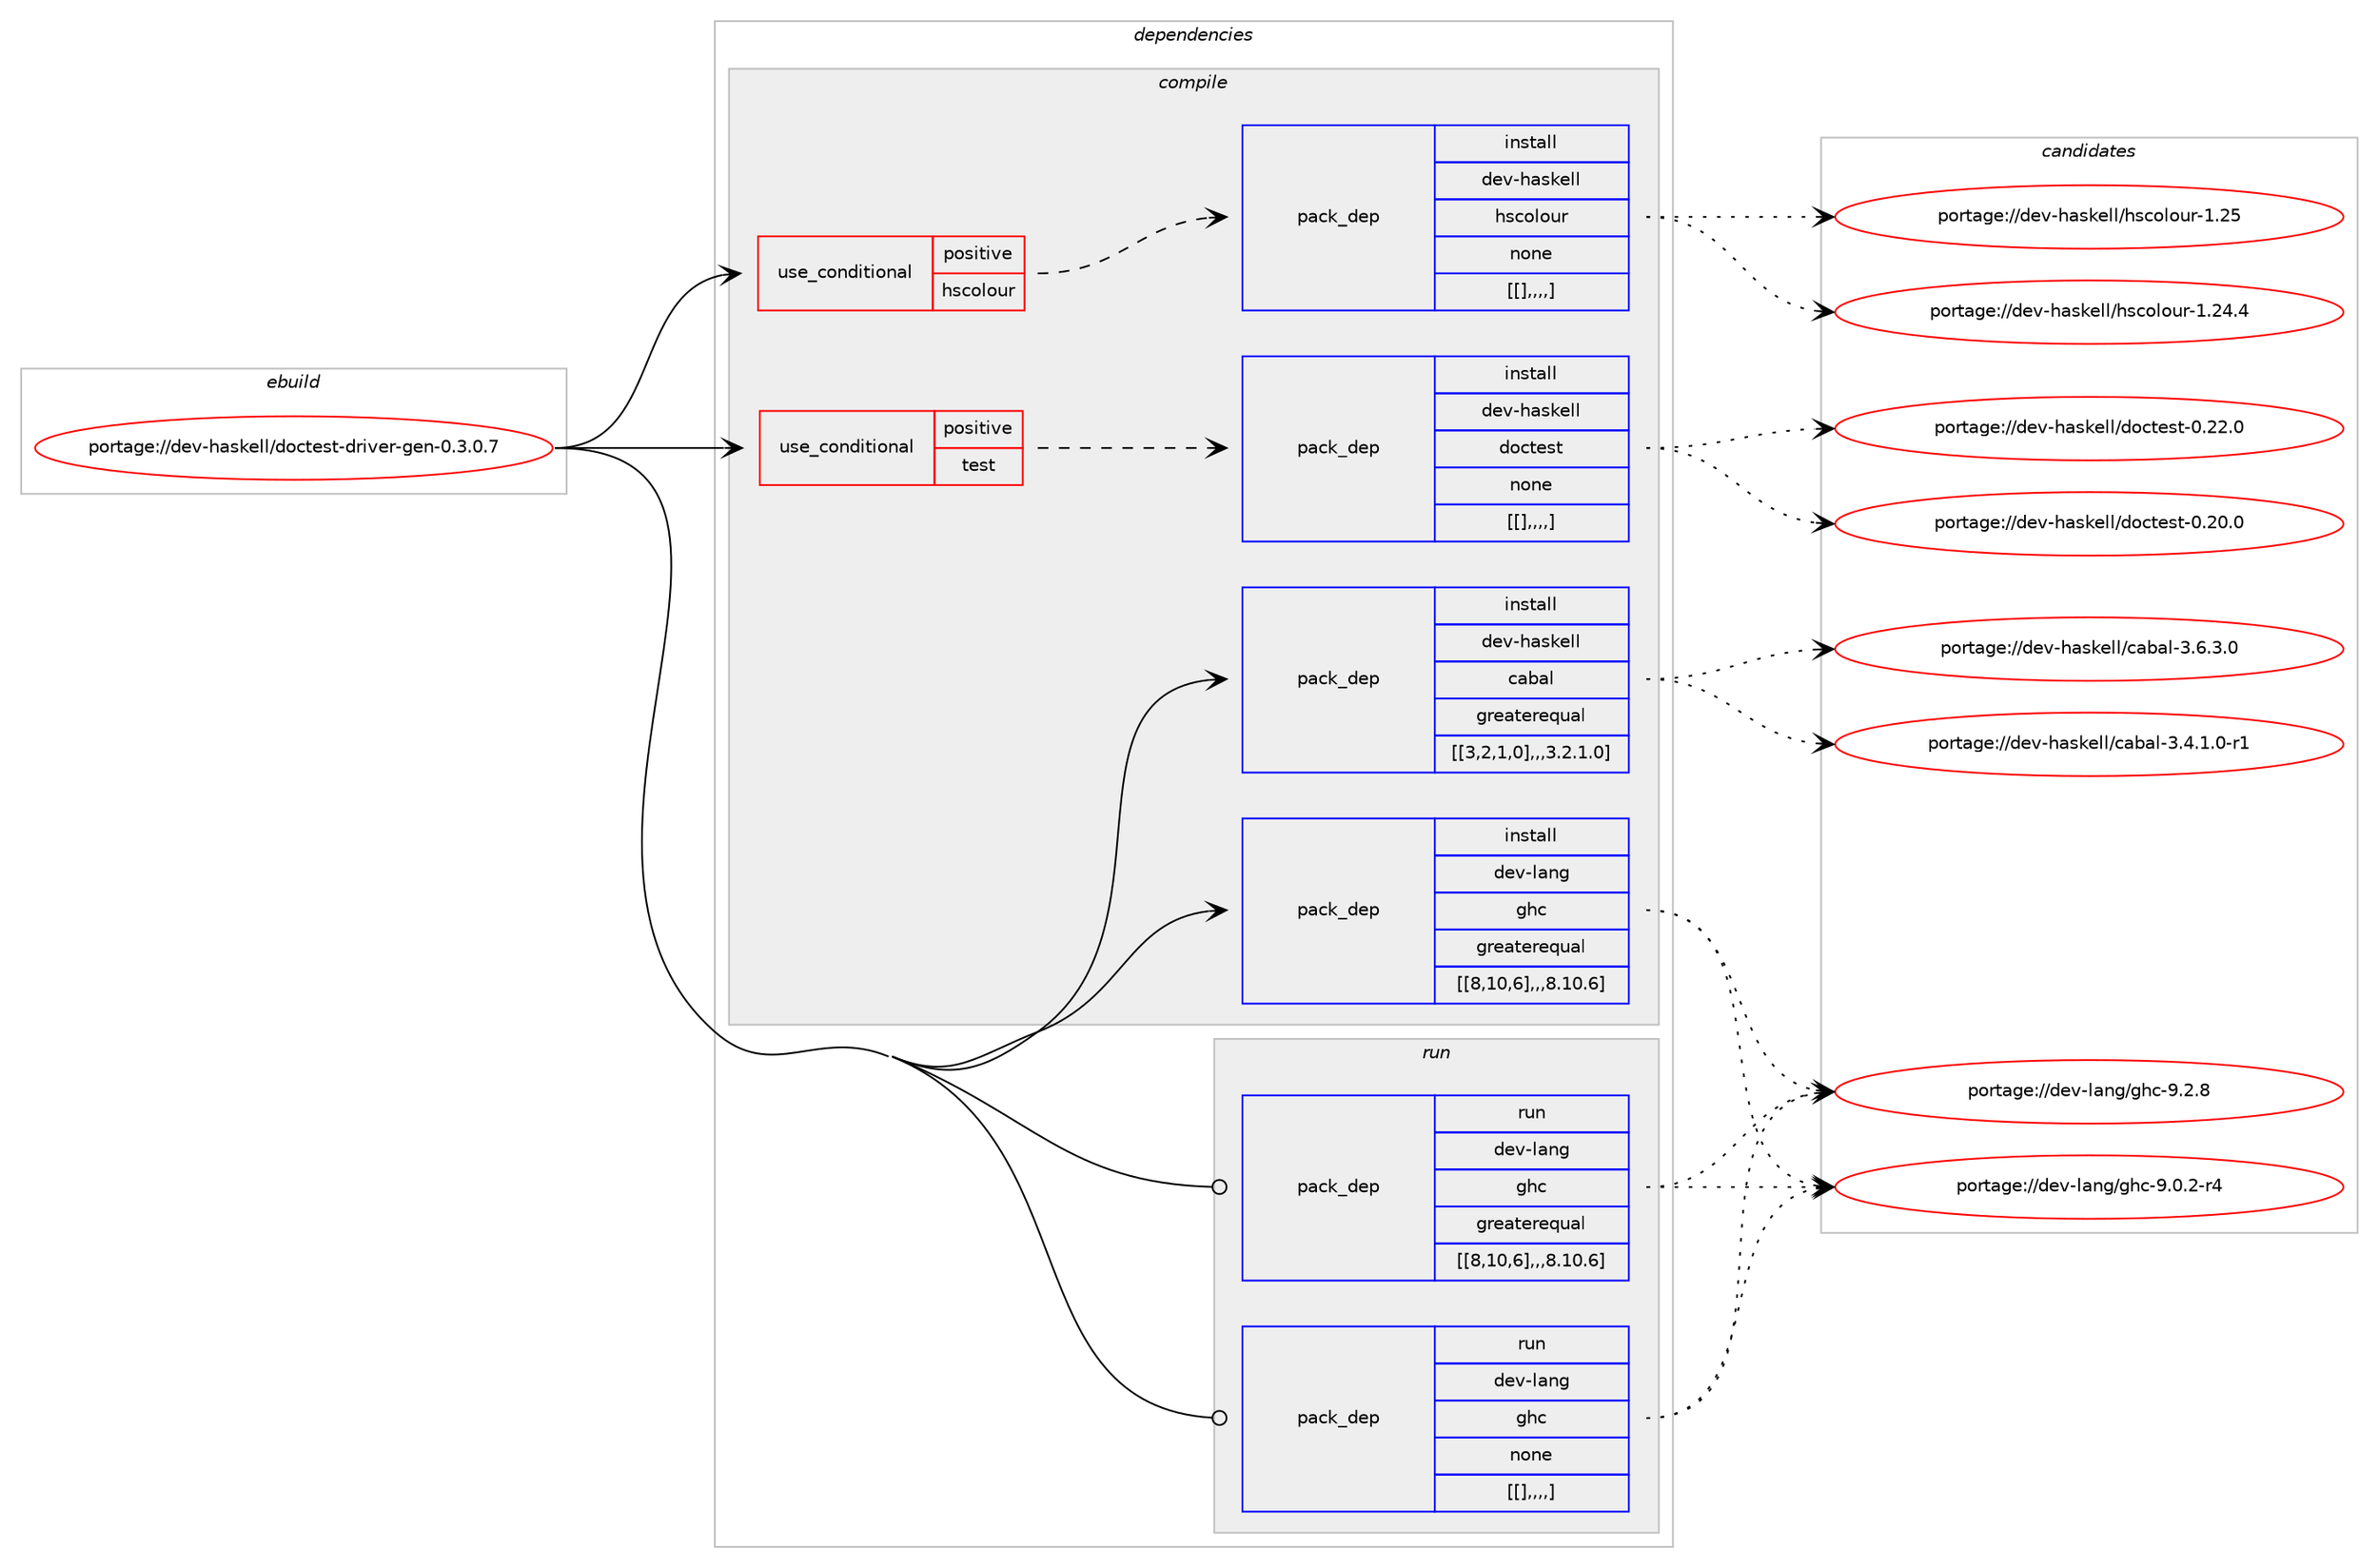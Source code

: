 digraph prolog {

# *************
# Graph options
# *************

newrank=true;
concentrate=true;
compound=true;
graph [rankdir=LR,fontname=Helvetica,fontsize=10,ranksep=1.5];#, ranksep=2.5, nodesep=0.2];
edge  [arrowhead=vee];
node  [fontname=Helvetica,fontsize=10];

# **********
# The ebuild
# **********

subgraph cluster_leftcol {
color=gray;
label=<<i>ebuild</i>>;
id [label="portage://dev-haskell/doctest-driver-gen-0.3.0.7", color=red, width=4, href="../dev-haskell/doctest-driver-gen-0.3.0.7.svg"];
}

# ****************
# The dependencies
# ****************

subgraph cluster_midcol {
color=gray;
label=<<i>dependencies</i>>;
subgraph cluster_compile {
fillcolor="#eeeeee";
style=filled;
label=<<i>compile</i>>;
subgraph cond20795 {
dependency80487 [label=<<TABLE BORDER="0" CELLBORDER="1" CELLSPACING="0" CELLPADDING="4"><TR><TD ROWSPAN="3" CELLPADDING="10">use_conditional</TD></TR><TR><TD>positive</TD></TR><TR><TD>hscolour</TD></TR></TABLE>>, shape=none, color=red];
subgraph pack58718 {
dependency80488 [label=<<TABLE BORDER="0" CELLBORDER="1" CELLSPACING="0" CELLPADDING="4" WIDTH="220"><TR><TD ROWSPAN="6" CELLPADDING="30">pack_dep</TD></TR><TR><TD WIDTH="110">install</TD></TR><TR><TD>dev-haskell</TD></TR><TR><TD>hscolour</TD></TR><TR><TD>none</TD></TR><TR><TD>[[],,,,]</TD></TR></TABLE>>, shape=none, color=blue];
}
dependency80487:e -> dependency80488:w [weight=20,style="dashed",arrowhead="vee"];
}
id:e -> dependency80487:w [weight=20,style="solid",arrowhead="vee"];
subgraph cond20796 {
dependency80489 [label=<<TABLE BORDER="0" CELLBORDER="1" CELLSPACING="0" CELLPADDING="4"><TR><TD ROWSPAN="3" CELLPADDING="10">use_conditional</TD></TR><TR><TD>positive</TD></TR><TR><TD>test</TD></TR></TABLE>>, shape=none, color=red];
subgraph pack58719 {
dependency80490 [label=<<TABLE BORDER="0" CELLBORDER="1" CELLSPACING="0" CELLPADDING="4" WIDTH="220"><TR><TD ROWSPAN="6" CELLPADDING="30">pack_dep</TD></TR><TR><TD WIDTH="110">install</TD></TR><TR><TD>dev-haskell</TD></TR><TR><TD>doctest</TD></TR><TR><TD>none</TD></TR><TR><TD>[[],,,,]</TD></TR></TABLE>>, shape=none, color=blue];
}
dependency80489:e -> dependency80490:w [weight=20,style="dashed",arrowhead="vee"];
}
id:e -> dependency80489:w [weight=20,style="solid",arrowhead="vee"];
subgraph pack58720 {
dependency80491 [label=<<TABLE BORDER="0" CELLBORDER="1" CELLSPACING="0" CELLPADDING="4" WIDTH="220"><TR><TD ROWSPAN="6" CELLPADDING="30">pack_dep</TD></TR><TR><TD WIDTH="110">install</TD></TR><TR><TD>dev-haskell</TD></TR><TR><TD>cabal</TD></TR><TR><TD>greaterequal</TD></TR><TR><TD>[[3,2,1,0],,,3.2.1.0]</TD></TR></TABLE>>, shape=none, color=blue];
}
id:e -> dependency80491:w [weight=20,style="solid",arrowhead="vee"];
subgraph pack58721 {
dependency80492 [label=<<TABLE BORDER="0" CELLBORDER="1" CELLSPACING="0" CELLPADDING="4" WIDTH="220"><TR><TD ROWSPAN="6" CELLPADDING="30">pack_dep</TD></TR><TR><TD WIDTH="110">install</TD></TR><TR><TD>dev-lang</TD></TR><TR><TD>ghc</TD></TR><TR><TD>greaterequal</TD></TR><TR><TD>[[8,10,6],,,8.10.6]</TD></TR></TABLE>>, shape=none, color=blue];
}
id:e -> dependency80492:w [weight=20,style="solid",arrowhead="vee"];
}
subgraph cluster_compileandrun {
fillcolor="#eeeeee";
style=filled;
label=<<i>compile and run</i>>;
}
subgraph cluster_run {
fillcolor="#eeeeee";
style=filled;
label=<<i>run</i>>;
subgraph pack58722 {
dependency80493 [label=<<TABLE BORDER="0" CELLBORDER="1" CELLSPACING="0" CELLPADDING="4" WIDTH="220"><TR><TD ROWSPAN="6" CELLPADDING="30">pack_dep</TD></TR><TR><TD WIDTH="110">run</TD></TR><TR><TD>dev-lang</TD></TR><TR><TD>ghc</TD></TR><TR><TD>greaterequal</TD></TR><TR><TD>[[8,10,6],,,8.10.6]</TD></TR></TABLE>>, shape=none, color=blue];
}
id:e -> dependency80493:w [weight=20,style="solid",arrowhead="odot"];
subgraph pack58723 {
dependency80494 [label=<<TABLE BORDER="0" CELLBORDER="1" CELLSPACING="0" CELLPADDING="4" WIDTH="220"><TR><TD ROWSPAN="6" CELLPADDING="30">pack_dep</TD></TR><TR><TD WIDTH="110">run</TD></TR><TR><TD>dev-lang</TD></TR><TR><TD>ghc</TD></TR><TR><TD>none</TD></TR><TR><TD>[[],,,,]</TD></TR></TABLE>>, shape=none, color=blue];
}
id:e -> dependency80494:w [weight=20,style="solid",arrowhead="odot"];
}
}

# **************
# The candidates
# **************

subgraph cluster_choices {
rank=same;
color=gray;
label=<<i>candidates</i>>;

subgraph choice58718 {
color=black;
nodesep=1;
choice100101118451049711510710110810847104115991111081111171144549465053 [label="portage://dev-haskell/hscolour-1.25", color=red, width=4,href="../dev-haskell/hscolour-1.25.svg"];
choice1001011184510497115107101108108471041159911110811111711445494650524652 [label="portage://dev-haskell/hscolour-1.24.4", color=red, width=4,href="../dev-haskell/hscolour-1.24.4.svg"];
dependency80488:e -> choice100101118451049711510710110810847104115991111081111171144549465053:w [style=dotted,weight="100"];
dependency80488:e -> choice1001011184510497115107101108108471041159911110811111711445494650524652:w [style=dotted,weight="100"];
}
subgraph choice58719 {
color=black;
nodesep=1;
choice1001011184510497115107101108108471001119911610111511645484650504648 [label="portage://dev-haskell/doctest-0.22.0", color=red, width=4,href="../dev-haskell/doctest-0.22.0.svg"];
choice1001011184510497115107101108108471001119911610111511645484650484648 [label="portage://dev-haskell/doctest-0.20.0", color=red, width=4,href="../dev-haskell/doctest-0.20.0.svg"];
dependency80490:e -> choice1001011184510497115107101108108471001119911610111511645484650504648:w [style=dotted,weight="100"];
dependency80490:e -> choice1001011184510497115107101108108471001119911610111511645484650484648:w [style=dotted,weight="100"];
}
subgraph choice58720 {
color=black;
nodesep=1;
choice100101118451049711510710110810847999798971084551465446514648 [label="portage://dev-haskell/cabal-3.6.3.0", color=red, width=4,href="../dev-haskell/cabal-3.6.3.0.svg"];
choice1001011184510497115107101108108479997989710845514652464946484511449 [label="portage://dev-haskell/cabal-3.4.1.0-r1", color=red, width=4,href="../dev-haskell/cabal-3.4.1.0-r1.svg"];
dependency80491:e -> choice100101118451049711510710110810847999798971084551465446514648:w [style=dotted,weight="100"];
dependency80491:e -> choice1001011184510497115107101108108479997989710845514652464946484511449:w [style=dotted,weight="100"];
}
subgraph choice58721 {
color=black;
nodesep=1;
choice10010111845108971101034710310499455746504656 [label="portage://dev-lang/ghc-9.2.8", color=red, width=4,href="../dev-lang/ghc-9.2.8.svg"];
choice100101118451089711010347103104994557464846504511452 [label="portage://dev-lang/ghc-9.0.2-r4", color=red, width=4,href="../dev-lang/ghc-9.0.2-r4.svg"];
dependency80492:e -> choice10010111845108971101034710310499455746504656:w [style=dotted,weight="100"];
dependency80492:e -> choice100101118451089711010347103104994557464846504511452:w [style=dotted,weight="100"];
}
subgraph choice58722 {
color=black;
nodesep=1;
choice10010111845108971101034710310499455746504656 [label="portage://dev-lang/ghc-9.2.8", color=red, width=4,href="../dev-lang/ghc-9.2.8.svg"];
choice100101118451089711010347103104994557464846504511452 [label="portage://dev-lang/ghc-9.0.2-r4", color=red, width=4,href="../dev-lang/ghc-9.0.2-r4.svg"];
dependency80493:e -> choice10010111845108971101034710310499455746504656:w [style=dotted,weight="100"];
dependency80493:e -> choice100101118451089711010347103104994557464846504511452:w [style=dotted,weight="100"];
}
subgraph choice58723 {
color=black;
nodesep=1;
choice10010111845108971101034710310499455746504656 [label="portage://dev-lang/ghc-9.2.8", color=red, width=4,href="../dev-lang/ghc-9.2.8.svg"];
choice100101118451089711010347103104994557464846504511452 [label="portage://dev-lang/ghc-9.0.2-r4", color=red, width=4,href="../dev-lang/ghc-9.0.2-r4.svg"];
dependency80494:e -> choice10010111845108971101034710310499455746504656:w [style=dotted,weight="100"];
dependency80494:e -> choice100101118451089711010347103104994557464846504511452:w [style=dotted,weight="100"];
}
}

}
